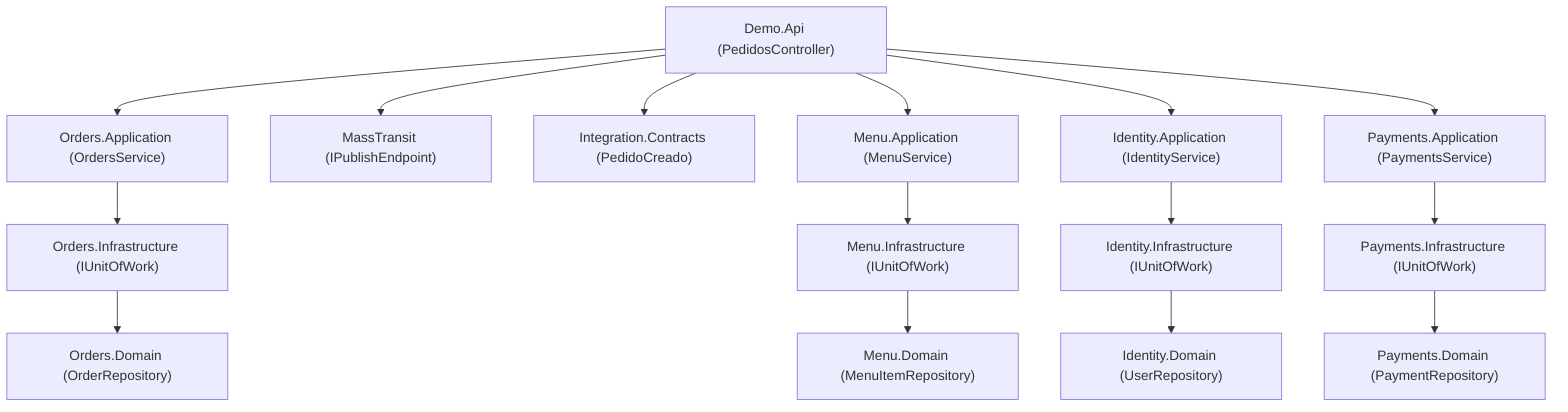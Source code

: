 %% Diagrama de relaciones entre servicios
graph TD
    DemoApi["Demo.Api (PedidosController)"] --> OrdersApp["Orders.Application (OrdersService)"]
    OrdersApp --> OrdersInfra["Orders.Infrastructure (IUnitOfWork)"]
    OrdersInfra --> OrdersDomain["Orders.Domain (OrderRepository)"]
    DemoApi --> MassTransit["MassTransit (IPublishEndpoint)"]
    DemoApi --> Integration["Integration.Contracts (PedidoCreado)"]
    DemoApi --> MenuApp["Menu.Application (MenuService)"]
    MenuApp --> MenuInfra["Menu.Infrastructure (IUnitOfWork)"]
    MenuInfra --> MenuDomain["Menu.Domain (MenuItemRepository)"]
    DemoApi --> IdentityApp["Identity.Application (IdentityService)"]
    IdentityApp --> IdentityInfra["Identity.Infrastructure (IUnitOfWork)"]
    IdentityInfra --> IdentityDomain["Identity.Domain (UserRepository)"]
    DemoApi --> PaymentsApp["Payments.Application (PaymentsService)"]
    PaymentsApp --> PaymentsInfra["Payments.Infrastructure (IUnitOfWork)"]
    PaymentsInfra --> PaymentsDomain["Payments.Domain (PaymentRepository)"]